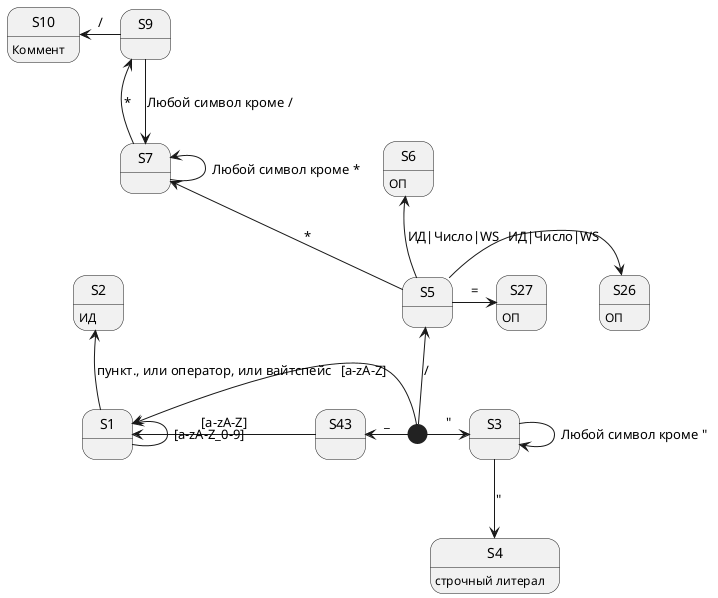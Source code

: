 @startuml "sd"

[*] -left-> S1 : [a-zA-Z]
[*] -left-> S43 : _
S43 -left-> S1 : [a-zA-Z]
S1 -left-> S1 : [a-zA-Z_0-9]
S1 -up-> S2 : пункт., или оператор, или вайтспейс
S2 : ИД

[*] -right-> S3 : "
S3 -right-> S3 : Любой символ кроме "
S3 -down-> S4 : "
S4 : строчный литерал

[*] -up-> S5 : /
S5 -up-> S6 : ИД|Число|WS
S6 : ОП
S5 -up-> S7 : *

S5 -right-> S26 : ИД|Число|WS
S26 : ОП
S5 -right-> S27 : =
S27 : ОП

S7 -up-> S7 : Любой символ кроме *
S7 -up-> S9 : *
S9 -down-> S7 : Любой символ кроме /
S9 -left-> S10 : /
S10 : Коммент


@enduml
